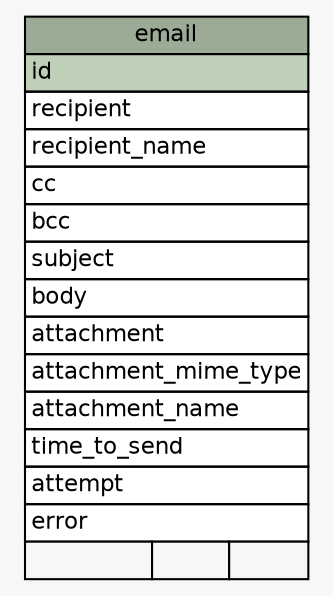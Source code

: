 // dot 2.36.0 on Windows 10 10.0
// SchemaSpy rev 590
digraph "email" {
  graph [
    rankdir="RL"
    bgcolor="#f7f7f7"
    nodesep="0.18"
    ranksep="0.46"
    fontname="Helvetica"
    fontsize="11"
  ];
  node [
    fontname="Helvetica"
    fontsize="11"
    shape="plaintext"
  ];
  edge [
    arrowsize="0.8"
  ];
  "email" [
    label=<
    <TABLE BORDER="0" CELLBORDER="1" CELLSPACING="0" BGCOLOR="#ffffff">
      <TR><TD COLSPAN="3" BGCOLOR="#9bab96" ALIGN="CENTER">email</TD></TR>
      <TR><TD PORT="id" COLSPAN="3" BGCOLOR="#bed1b8" ALIGN="LEFT">id</TD></TR>
      <TR><TD PORT="recipient" COLSPAN="3" ALIGN="LEFT">recipient</TD></TR>
      <TR><TD PORT="recipient_name" COLSPAN="3" ALIGN="LEFT">recipient_name</TD></TR>
      <TR><TD PORT="cc" COLSPAN="3" ALIGN="LEFT">cc</TD></TR>
      <TR><TD PORT="bcc" COLSPAN="3" ALIGN="LEFT">bcc</TD></TR>
      <TR><TD PORT="subject" COLSPAN="3" ALIGN="LEFT">subject</TD></TR>
      <TR><TD PORT="body" COLSPAN="3" ALIGN="LEFT">body</TD></TR>
      <TR><TD PORT="attachment" COLSPAN="3" ALIGN="LEFT">attachment</TD></TR>
      <TR><TD PORT="attachment_mime_type" COLSPAN="3" ALIGN="LEFT">attachment_mime_type</TD></TR>
      <TR><TD PORT="attachment_name" COLSPAN="3" ALIGN="LEFT">attachment_name</TD></TR>
      <TR><TD PORT="time_to_send" COLSPAN="3" ALIGN="LEFT">time_to_send</TD></TR>
      <TR><TD PORT="attempt" COLSPAN="3" ALIGN="LEFT">attempt</TD></TR>
      <TR><TD PORT="error" COLSPAN="3" ALIGN="LEFT">error</TD></TR>
      <TR><TD ALIGN="LEFT" BGCOLOR="#f7f7f7">  </TD><TD ALIGN="RIGHT" BGCOLOR="#f7f7f7">  </TD><TD ALIGN="RIGHT" BGCOLOR="#f7f7f7">  </TD></TR>
    </TABLE>>
    URL="tables/email.html"
    tooltip="email"
  ];
}
